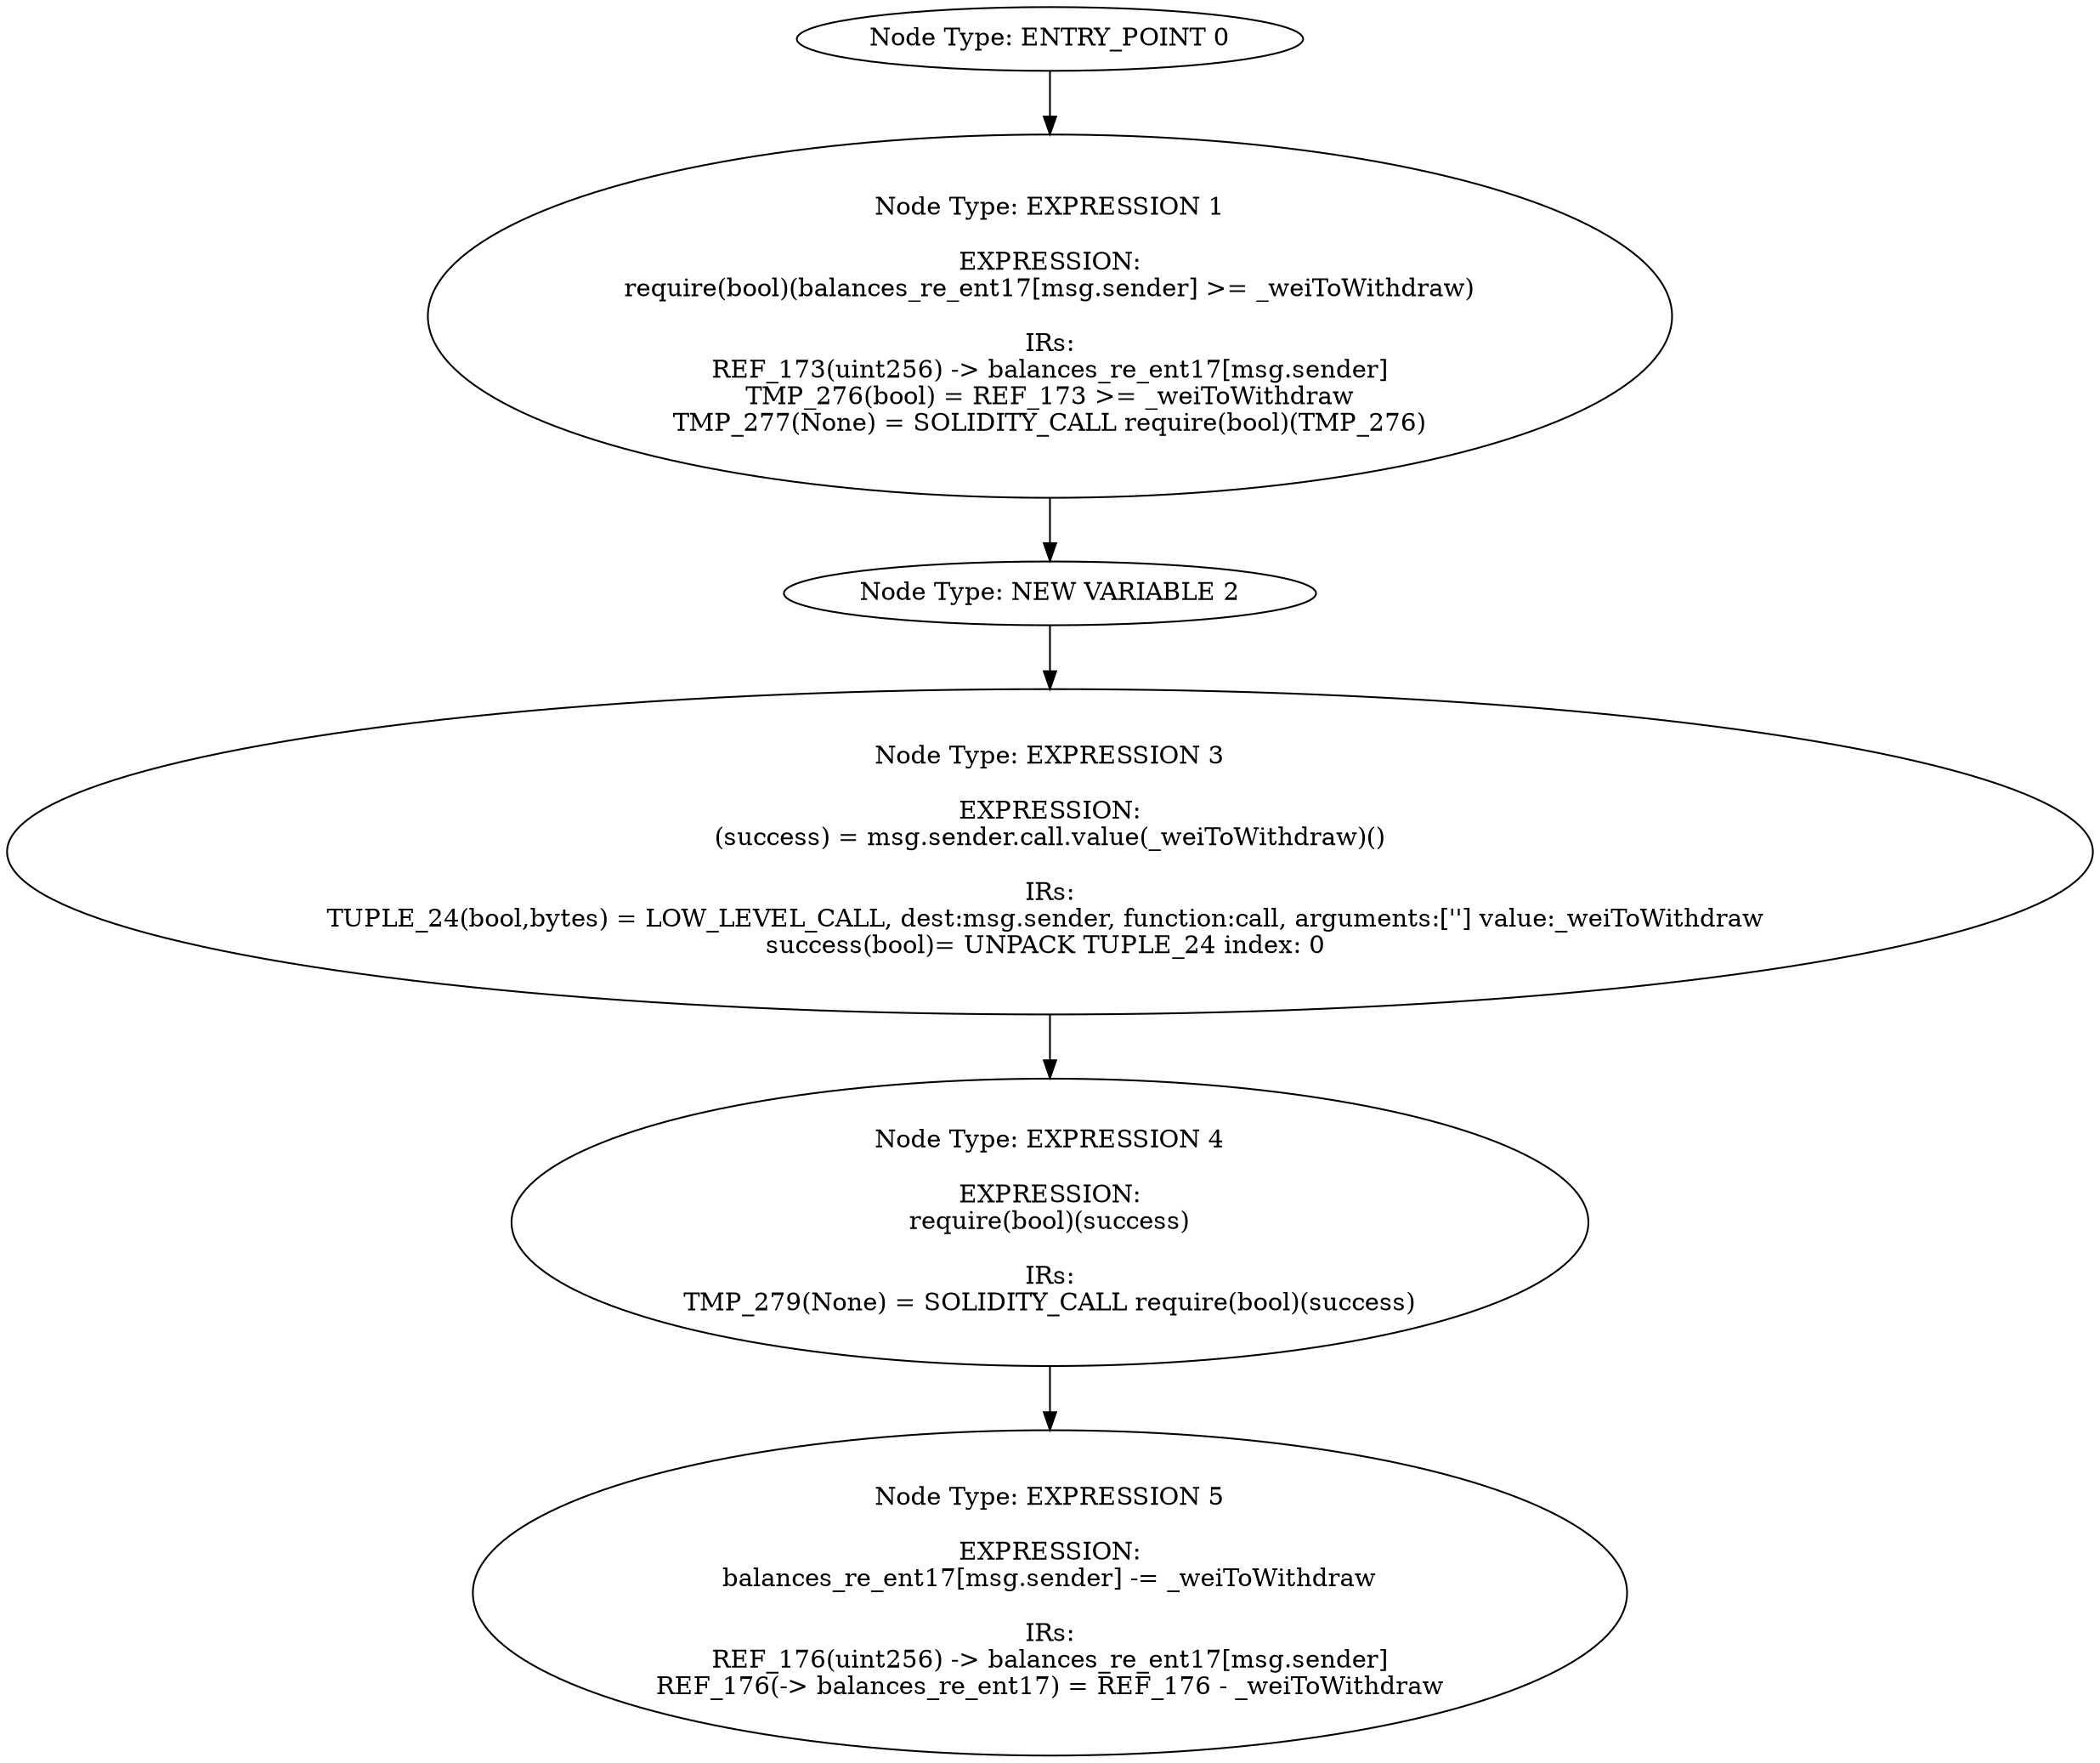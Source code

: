 digraph{
0[label="Node Type: ENTRY_POINT 0
"];
0->1;
1[label="Node Type: EXPRESSION 1

EXPRESSION:
require(bool)(balances_re_ent17[msg.sender] >= _weiToWithdraw)

IRs:
REF_173(uint256) -> balances_re_ent17[msg.sender]
TMP_276(bool) = REF_173 >= _weiToWithdraw
TMP_277(None) = SOLIDITY_CALL require(bool)(TMP_276)"];
1->2;
2[label="Node Type: NEW VARIABLE 2
"];
2->3;
3[label="Node Type: EXPRESSION 3

EXPRESSION:
(success) = msg.sender.call.value(_weiToWithdraw)()

IRs:
TUPLE_24(bool,bytes) = LOW_LEVEL_CALL, dest:msg.sender, function:call, arguments:[''] value:_weiToWithdraw 
success(bool)= UNPACK TUPLE_24 index: 0 "];
3->4;
4[label="Node Type: EXPRESSION 4

EXPRESSION:
require(bool)(success)

IRs:
TMP_279(None) = SOLIDITY_CALL require(bool)(success)"];
4->5;
5[label="Node Type: EXPRESSION 5

EXPRESSION:
balances_re_ent17[msg.sender] -= _weiToWithdraw

IRs:
REF_176(uint256) -> balances_re_ent17[msg.sender]
REF_176(-> balances_re_ent17) = REF_176 - _weiToWithdraw"];
}
